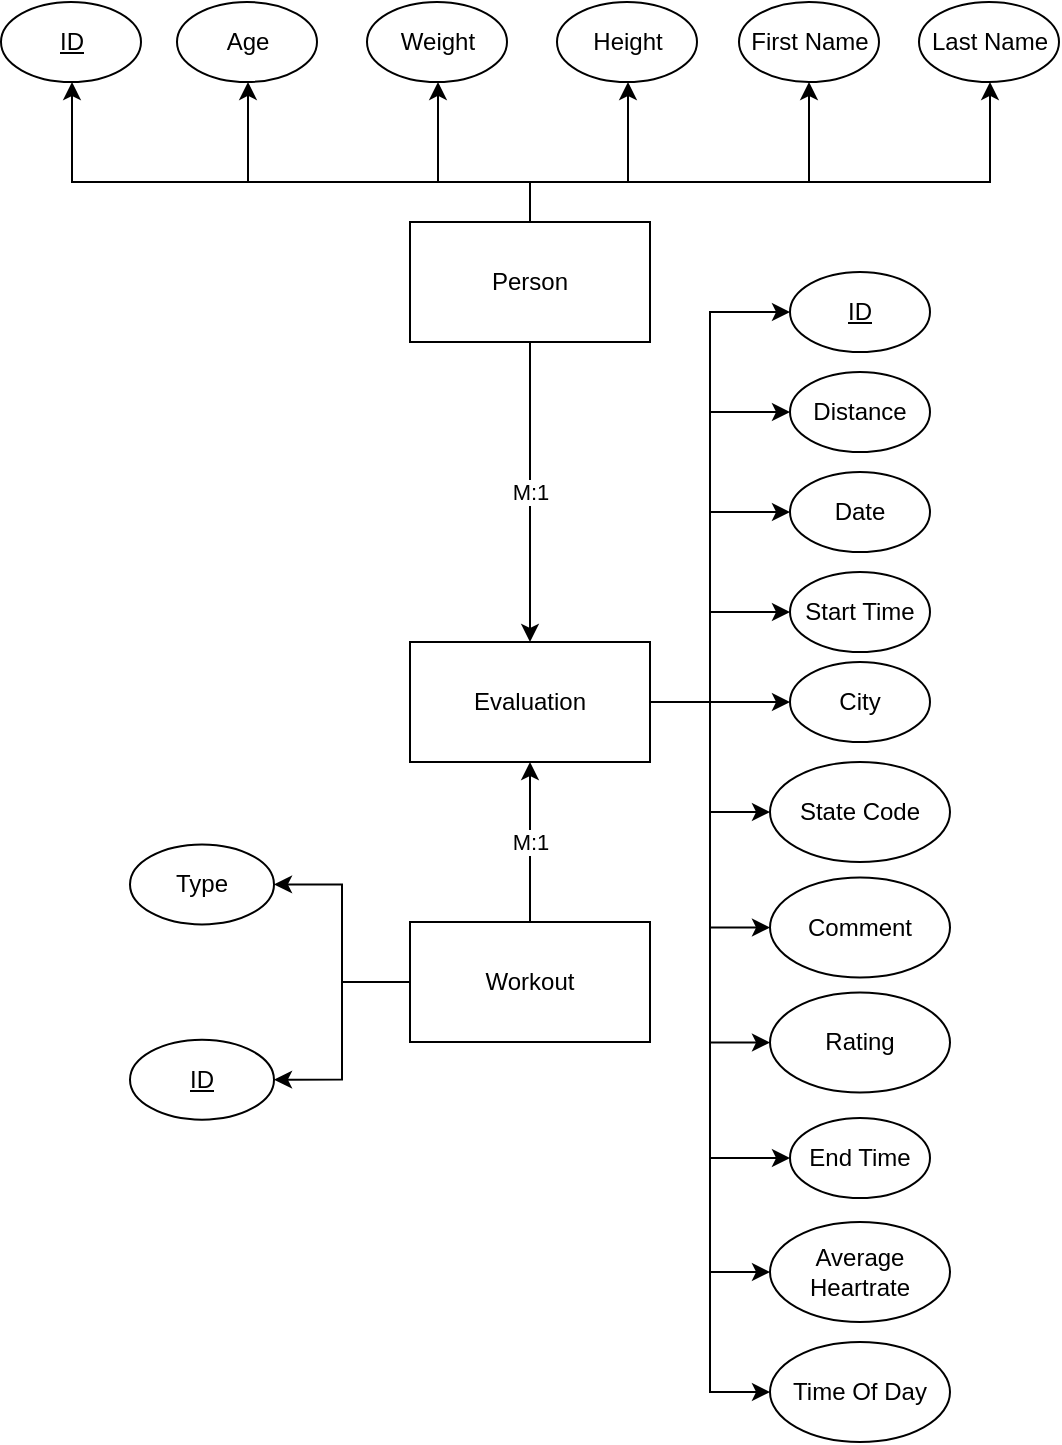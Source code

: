 <mxfile version="24.8.1">
  <diagram name="Page-1" id="zmvljCD9i29hnBtrxJbT">
    <mxGraphModel dx="914" dy="527" grid="1" gridSize="10" guides="1" tooltips="1" connect="1" arrows="1" fold="1" page="1" pageScale="1" pageWidth="850" pageHeight="1100" math="0" shadow="0">
      <root>
        <mxCell id="0" />
        <mxCell id="1" parent="0" />
        <mxCell id="nYl2s45a3TRGOCxfImMN-14" style="edgeStyle=orthogonalEdgeStyle;rounded=0;orthogonalLoop=1;jettySize=auto;html=1;" parent="1" source="_qSzUz26SdkXJ-6-slCd-1" target="nYl2s45a3TRGOCxfImMN-1" edge="1">
          <mxGeometry relative="1" as="geometry">
            <Array as="points">
              <mxPoint x="420" y="200" />
              <mxPoint x="279" y="200" />
            </Array>
          </mxGeometry>
        </mxCell>
        <mxCell id="nYl2s45a3TRGOCxfImMN-15" style="edgeStyle=orthogonalEdgeStyle;rounded=0;orthogonalLoop=1;jettySize=auto;html=1;" parent="1" source="_qSzUz26SdkXJ-6-slCd-1" target="nYl2s45a3TRGOCxfImMN-2" edge="1">
          <mxGeometry relative="1" as="geometry">
            <Array as="points">
              <mxPoint x="420" y="200" />
              <mxPoint x="374" y="200" />
            </Array>
          </mxGeometry>
        </mxCell>
        <mxCell id="Ig4KtCtxgGd4tIVDMaJ4-12" style="edgeStyle=orthogonalEdgeStyle;rounded=0;orthogonalLoop=1;jettySize=auto;html=1;entryX=0.5;entryY=1;entryDx=0;entryDy=0;" parent="1" source="_qSzUz26SdkXJ-6-slCd-1" target="Ig4KtCtxgGd4tIVDMaJ4-10" edge="1">
          <mxGeometry relative="1" as="geometry">
            <Array as="points">
              <mxPoint x="420" y="200" />
              <mxPoint x="191" y="200" />
              <mxPoint x="191" y="150" />
            </Array>
          </mxGeometry>
        </mxCell>
        <mxCell id="Ig4KtCtxgGd4tIVDMaJ4-13" style="edgeStyle=orthogonalEdgeStyle;rounded=0;orthogonalLoop=1;jettySize=auto;html=1;entryX=0.5;entryY=1;entryDx=0;entryDy=0;" parent="1" source="_qSzUz26SdkXJ-6-slCd-1" target="nYl2s45a3TRGOCxfImMN-3" edge="1">
          <mxGeometry relative="1" as="geometry">
            <Array as="points">
              <mxPoint x="420" y="200" />
              <mxPoint x="469" y="200" />
              <mxPoint x="469" y="150" />
            </Array>
          </mxGeometry>
        </mxCell>
        <mxCell id="yp_OT4ayscLrx89KI9gV-3" style="edgeStyle=orthogonalEdgeStyle;rounded=0;orthogonalLoop=1;jettySize=auto;html=1;entryX=0.5;entryY=1;entryDx=0;entryDy=0;" parent="1" source="_qSzUz26SdkXJ-6-slCd-1" target="yp_OT4ayscLrx89KI9gV-1" edge="1">
          <mxGeometry relative="1" as="geometry">
            <Array as="points">
              <mxPoint x="420" y="200" />
              <mxPoint x="560" y="200" />
            </Array>
          </mxGeometry>
        </mxCell>
        <mxCell id="yp_OT4ayscLrx89KI9gV-4" style="edgeStyle=orthogonalEdgeStyle;rounded=0;orthogonalLoop=1;jettySize=auto;html=1;" parent="1" source="_qSzUz26SdkXJ-6-slCd-1" target="yp_OT4ayscLrx89KI9gV-2" edge="1">
          <mxGeometry relative="1" as="geometry">
            <Array as="points">
              <mxPoint x="420" y="200" />
              <mxPoint x="650" y="200" />
            </Array>
          </mxGeometry>
        </mxCell>
        <mxCell id="_qSzUz26SdkXJ-6-slCd-1" value="Person" style="rounded=0;whiteSpace=wrap;html=1;" parent="1" vertex="1">
          <mxGeometry x="360" y="220" width="120" height="60" as="geometry" />
        </mxCell>
        <mxCell id="nYl2s45a3TRGOCxfImMN-1" value="Age" style="ellipse;whiteSpace=wrap;html=1;" parent="1" vertex="1">
          <mxGeometry x="243.5" y="110" width="70" height="40" as="geometry" />
        </mxCell>
        <mxCell id="nYl2s45a3TRGOCxfImMN-2" value="Weight" style="ellipse;whiteSpace=wrap;html=1;" parent="1" vertex="1">
          <mxGeometry x="338.5" y="110" width="70" height="40" as="geometry" />
        </mxCell>
        <mxCell id="nYl2s45a3TRGOCxfImMN-3" value="Height" style="ellipse;whiteSpace=wrap;html=1;" parent="1" vertex="1">
          <mxGeometry x="433.5" y="110" width="70" height="40" as="geometry" />
        </mxCell>
        <mxCell id="nYl2s45a3TRGOCxfImMN-32" value="M:1" style="edgeStyle=orthogonalEdgeStyle;rounded=0;orthogonalLoop=1;jettySize=auto;html=1;exitX=0.5;exitY=0;exitDx=0;exitDy=0;entryX=0.5;entryY=1;entryDx=0;entryDy=0;" parent="1" source="nYl2s45a3TRGOCxfImMN-31" target="nYl2s45a3TRGOCxfImMN-10" edge="1">
          <mxGeometry relative="1" as="geometry">
            <mxPoint x="370" y="700" as="targetPoint" />
          </mxGeometry>
        </mxCell>
        <mxCell id="nYl2s45a3TRGOCxfImMN-41" style="edgeStyle=orthogonalEdgeStyle;rounded=0;orthogonalLoop=1;jettySize=auto;html=1;entryX=0;entryY=0.5;entryDx=0;entryDy=0;" parent="1" source="nYl2s45a3TRGOCxfImMN-10" target="nYl2s45a3TRGOCxfImMN-22" edge="1">
          <mxGeometry relative="1" as="geometry">
            <Array as="points">
              <mxPoint x="510" y="460" />
              <mxPoint x="510" y="265" />
            </Array>
          </mxGeometry>
        </mxCell>
        <mxCell id="yp_OT4ayscLrx89KI9gV-5" value="M:1" style="edgeStyle=orthogonalEdgeStyle;rounded=0;orthogonalLoop=1;jettySize=auto;html=1;entryX=0.5;entryY=0;entryDx=0;entryDy=0;exitX=0.5;exitY=1;exitDx=0;exitDy=0;" parent="1" source="_qSzUz26SdkXJ-6-slCd-1" target="nYl2s45a3TRGOCxfImMN-10" edge="1">
          <mxGeometry relative="1" as="geometry">
            <mxPoint x="360" y="380" as="sourcePoint" />
          </mxGeometry>
        </mxCell>
        <mxCell id="yp_OT4ayscLrx89KI9gV-13" style="edgeStyle=orthogonalEdgeStyle;rounded=0;orthogonalLoop=1;jettySize=auto;html=1;entryX=0;entryY=0.5;entryDx=0;entryDy=0;" parent="1" source="nYl2s45a3TRGOCxfImMN-10" target="nYl2s45a3TRGOCxfImMN-18" edge="1">
          <mxGeometry relative="1" as="geometry">
            <Array as="points">
              <mxPoint x="510" y="460" />
              <mxPoint x="510" y="315" />
            </Array>
          </mxGeometry>
        </mxCell>
        <mxCell id="yp_OT4ayscLrx89KI9gV-14" style="edgeStyle=orthogonalEdgeStyle;rounded=0;orthogonalLoop=1;jettySize=auto;html=1;" parent="1" source="nYl2s45a3TRGOCxfImMN-10" target="nYl2s45a3TRGOCxfImMN-19" edge="1">
          <mxGeometry relative="1" as="geometry">
            <Array as="points">
              <mxPoint x="510" y="460" />
              <mxPoint x="510" y="365" />
            </Array>
          </mxGeometry>
        </mxCell>
        <mxCell id="yp_OT4ayscLrx89KI9gV-15" style="edgeStyle=orthogonalEdgeStyle;rounded=0;orthogonalLoop=1;jettySize=auto;html=1;entryX=0;entryY=0.5;entryDx=0;entryDy=0;" parent="1" source="nYl2s45a3TRGOCxfImMN-10" target="nYl2s45a3TRGOCxfImMN-21" edge="1">
          <mxGeometry relative="1" as="geometry">
            <Array as="points">
              <mxPoint x="510" y="460" />
              <mxPoint x="510" y="415" />
            </Array>
          </mxGeometry>
        </mxCell>
        <mxCell id="yp_OT4ayscLrx89KI9gV-17" style="edgeStyle=orthogonalEdgeStyle;rounded=0;orthogonalLoop=1;jettySize=auto;html=1;entryX=0;entryY=0.5;entryDx=0;entryDy=0;" parent="1" source="nYl2s45a3TRGOCxfImMN-10" target="yp_OT4ayscLrx89KI9gV-10" edge="1">
          <mxGeometry relative="1" as="geometry" />
        </mxCell>
        <mxCell id="yp_OT4ayscLrx89KI9gV-19" style="edgeStyle=orthogonalEdgeStyle;rounded=0;orthogonalLoop=1;jettySize=auto;html=1;entryX=0;entryY=0.5;entryDx=0;entryDy=0;" parent="1" source="nYl2s45a3TRGOCxfImMN-10" target="yp_OT4ayscLrx89KI9gV-9" edge="1">
          <mxGeometry relative="1" as="geometry" />
        </mxCell>
        <mxCell id="yp_OT4ayscLrx89KI9gV-20" style="edgeStyle=orthogonalEdgeStyle;rounded=0;orthogonalLoop=1;jettySize=auto;html=1;entryX=0;entryY=0.5;entryDx=0;entryDy=0;" parent="1" source="nYl2s45a3TRGOCxfImMN-10" target="nYl2s45a3TRGOCxfImMN-35" edge="1">
          <mxGeometry relative="1" as="geometry" />
        </mxCell>
        <mxCell id="yp_OT4ayscLrx89KI9gV-21" style="edgeStyle=orthogonalEdgeStyle;rounded=0;orthogonalLoop=1;jettySize=auto;html=1;entryX=0;entryY=0.5;entryDx=0;entryDy=0;" parent="1" source="nYl2s45a3TRGOCxfImMN-10" target="nYl2s45a3TRGOCxfImMN-34" edge="1">
          <mxGeometry relative="1" as="geometry" />
        </mxCell>
        <mxCell id="yp_OT4ayscLrx89KI9gV-22" style="edgeStyle=orthogonalEdgeStyle;rounded=0;orthogonalLoop=1;jettySize=auto;html=1;entryX=0;entryY=0.5;entryDx=0;entryDy=0;" parent="1" source="nYl2s45a3TRGOCxfImMN-10" target="yp_OT4ayscLrx89KI9gV-12" edge="1">
          <mxGeometry relative="1" as="geometry" />
        </mxCell>
        <mxCell id="Lf87m-T9IHcp5UpW5rNt-2" style="edgeStyle=orthogonalEdgeStyle;rounded=0;orthogonalLoop=1;jettySize=auto;html=1;entryX=0;entryY=0.5;entryDx=0;entryDy=0;" parent="1" source="nYl2s45a3TRGOCxfImMN-10" target="nYl2s45a3TRGOCxfImMN-20" edge="1">
          <mxGeometry relative="1" as="geometry" />
        </mxCell>
        <mxCell id="Z6NKToVQK897q_Tgx5O5-2" style="edgeStyle=orthogonalEdgeStyle;rounded=0;orthogonalLoop=1;jettySize=auto;html=1;entryX=0;entryY=0.5;entryDx=0;entryDy=0;" parent="1" source="nYl2s45a3TRGOCxfImMN-10" target="yp_OT4ayscLrx89KI9gV-11" edge="1">
          <mxGeometry relative="1" as="geometry">
            <Array as="points">
              <mxPoint x="510" y="460" />
              <mxPoint x="510" y="688" />
            </Array>
          </mxGeometry>
        </mxCell>
        <mxCell id="nYl2s45a3TRGOCxfImMN-10" value="&lt;div&gt;Evaluation&lt;/div&gt;" style="rounded=0;whiteSpace=wrap;html=1;" parent="1" vertex="1">
          <mxGeometry x="360" y="430" width="120" height="60" as="geometry" />
        </mxCell>
        <mxCell id="nYl2s45a3TRGOCxfImMN-18" value="Distance" style="ellipse;whiteSpace=wrap;html=1;" parent="1" vertex="1">
          <mxGeometry x="550" y="295" width="70" height="40" as="geometry" />
        </mxCell>
        <mxCell id="nYl2s45a3TRGOCxfImMN-19" value="Date" style="ellipse;whiteSpace=wrap;html=1;" parent="1" vertex="1">
          <mxGeometry x="550" y="345" width="70" height="40" as="geometry" />
        </mxCell>
        <mxCell id="nYl2s45a3TRGOCxfImMN-20" value="City" style="ellipse;whiteSpace=wrap;html=1;" parent="1" vertex="1">
          <mxGeometry x="550" y="440" width="70" height="40" as="geometry" />
        </mxCell>
        <mxCell id="nYl2s45a3TRGOCxfImMN-21" value="Start Time" style="ellipse;whiteSpace=wrap;html=1;" parent="1" vertex="1">
          <mxGeometry x="550" y="395" width="70" height="40" as="geometry" />
        </mxCell>
        <mxCell id="nYl2s45a3TRGOCxfImMN-22" value="&lt;u&gt;ID&lt;/u&gt;" style="ellipse;whiteSpace=wrap;html=1;" parent="1" vertex="1">
          <mxGeometry x="550" y="245" width="70" height="40" as="geometry" />
        </mxCell>
        <mxCell id="nYl2s45a3TRGOCxfImMN-23" value="Type" style="ellipse;whiteSpace=wrap;html=1;" parent="1" vertex="1">
          <mxGeometry x="220" y="531.19" width="72" height="40" as="geometry" />
        </mxCell>
        <mxCell id="Ig4KtCtxgGd4tIVDMaJ4-14" style="edgeStyle=orthogonalEdgeStyle;rounded=0;orthogonalLoop=1;jettySize=auto;html=1;entryX=1;entryY=0.5;entryDx=0;entryDy=0;" parent="1" source="nYl2s45a3TRGOCxfImMN-31" target="Ig4KtCtxgGd4tIVDMaJ4-9" edge="1">
          <mxGeometry relative="1" as="geometry" />
        </mxCell>
        <mxCell id="yp_OT4ayscLrx89KI9gV-8" style="edgeStyle=orthogonalEdgeStyle;rounded=0;orthogonalLoop=1;jettySize=auto;html=1;entryX=1;entryY=0.5;entryDx=0;entryDy=0;" parent="1" source="nYl2s45a3TRGOCxfImMN-31" target="nYl2s45a3TRGOCxfImMN-23" edge="1">
          <mxGeometry relative="1" as="geometry" />
        </mxCell>
        <mxCell id="nYl2s45a3TRGOCxfImMN-31" value="Workout" style="rounded=0;whiteSpace=wrap;html=1;" parent="1" vertex="1">
          <mxGeometry x="360" y="570" width="120" height="60" as="geometry" />
        </mxCell>
        <mxCell id="nYl2s45a3TRGOCxfImMN-34" value="Rating" style="ellipse;whiteSpace=wrap;html=1;" parent="1" vertex="1">
          <mxGeometry x="540" y="605.25" width="90" height="50" as="geometry" />
        </mxCell>
        <mxCell id="nYl2s45a3TRGOCxfImMN-35" value="Comment" style="ellipse;whiteSpace=wrap;html=1;" parent="1" vertex="1">
          <mxGeometry x="540" y="547.75" width="90" height="50" as="geometry" />
        </mxCell>
        <mxCell id="Ig4KtCtxgGd4tIVDMaJ4-9" value="&lt;u&gt;ID&lt;/u&gt;" style="ellipse;whiteSpace=wrap;html=1;" parent="1" vertex="1">
          <mxGeometry x="220" y="628.82" width="72" height="40" as="geometry" />
        </mxCell>
        <mxCell id="Ig4KtCtxgGd4tIVDMaJ4-10" value="&lt;u&gt;ID&lt;/u&gt;" style="ellipse;whiteSpace=wrap;html=1;" parent="1" vertex="1">
          <mxGeometry x="155.5" y="110" width="70" height="40" as="geometry" />
        </mxCell>
        <mxCell id="yp_OT4ayscLrx89KI9gV-1" value="First Name" style="ellipse;whiteSpace=wrap;html=1;" parent="1" vertex="1">
          <mxGeometry x="524.5" y="110" width="70" height="40" as="geometry" />
        </mxCell>
        <mxCell id="yp_OT4ayscLrx89KI9gV-2" value="Last Name" style="ellipse;whiteSpace=wrap;html=1;" parent="1" vertex="1">
          <mxGeometry x="614.5" y="110" width="70" height="40" as="geometry" />
        </mxCell>
        <mxCell id="yp_OT4ayscLrx89KI9gV-9" value="State Code" style="ellipse;whiteSpace=wrap;html=1;" parent="1" vertex="1">
          <mxGeometry x="540" y="490" width="90" height="50" as="geometry" />
        </mxCell>
        <mxCell id="yp_OT4ayscLrx89KI9gV-10" value="Time Of Day" style="ellipse;whiteSpace=wrap;html=1;" parent="1" vertex="1">
          <mxGeometry x="540" y="780" width="90" height="50" as="geometry" />
        </mxCell>
        <mxCell id="yp_OT4ayscLrx89KI9gV-11" value="End Time" style="ellipse;whiteSpace=wrap;html=1;" parent="1" vertex="1">
          <mxGeometry x="550" y="668" width="70" height="40" as="geometry" />
        </mxCell>
        <mxCell id="yp_OT4ayscLrx89KI9gV-12" value="&lt;div&gt;Average&lt;/div&gt;&lt;div&gt;Heartrate&lt;br&gt;&lt;/div&gt;" style="ellipse;whiteSpace=wrap;html=1;" parent="1" vertex="1">
          <mxGeometry x="540" y="720" width="90" height="50" as="geometry" />
        </mxCell>
      </root>
    </mxGraphModel>
  </diagram>
</mxfile>
